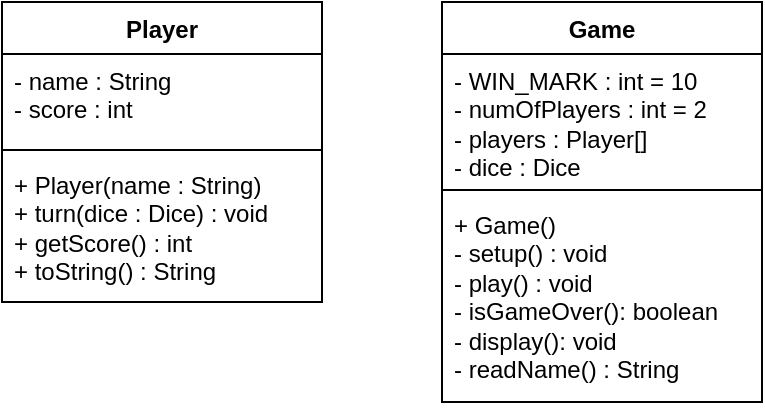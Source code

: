 <mxfile version="22.0.3" type="device">
  <diagram id="C5RBs43oDa-KdzZeNtuy" name="Page-1">
    <mxGraphModel dx="1026" dy="658" grid="1" gridSize="10" guides="1" tooltips="1" connect="1" arrows="1" fold="1" page="1" pageScale="1" pageWidth="827" pageHeight="1169" math="0" shadow="0">
      <root>
        <mxCell id="WIyWlLk6GJQsqaUBKTNV-0" />
        <mxCell id="WIyWlLk6GJQsqaUBKTNV-1" parent="WIyWlLk6GJQsqaUBKTNV-0" />
        <mxCell id="_WdAmN9U_jUC3MYKdjLs-29" value="Player" style="swimlane;fontStyle=1;align=center;verticalAlign=top;childLayout=stackLayout;horizontal=1;startSize=26;horizontalStack=0;resizeParent=1;resizeParentMax=0;resizeLast=0;collapsible=1;marginBottom=0;whiteSpace=wrap;html=1;" vertex="1" parent="WIyWlLk6GJQsqaUBKTNV-1">
          <mxGeometry x="90" y="110" width="160" height="150" as="geometry" />
        </mxCell>
        <mxCell id="_WdAmN9U_jUC3MYKdjLs-30" value="- name : String&lt;br&gt;- score : int" style="text;strokeColor=none;fillColor=none;align=left;verticalAlign=top;spacingLeft=4;spacingRight=4;overflow=hidden;rotatable=0;points=[[0,0.5],[1,0.5]];portConstraint=eastwest;whiteSpace=wrap;html=1;" vertex="1" parent="_WdAmN9U_jUC3MYKdjLs-29">
          <mxGeometry y="26" width="160" height="44" as="geometry" />
        </mxCell>
        <mxCell id="_WdAmN9U_jUC3MYKdjLs-31" value="" style="line;strokeWidth=1;fillColor=none;align=left;verticalAlign=middle;spacingTop=-1;spacingLeft=3;spacingRight=3;rotatable=0;labelPosition=right;points=[];portConstraint=eastwest;strokeColor=inherit;" vertex="1" parent="_WdAmN9U_jUC3MYKdjLs-29">
          <mxGeometry y="70" width="160" height="8" as="geometry" />
        </mxCell>
        <mxCell id="_WdAmN9U_jUC3MYKdjLs-32" value="+ Player(name :&amp;nbsp;String)&lt;br&gt;+ turn(dice : Dice) : void&lt;br&gt;+ getScore() : int&lt;br&gt;+ toString() : String" style="text;strokeColor=none;fillColor=none;align=left;verticalAlign=top;spacingLeft=4;spacingRight=4;overflow=hidden;rotatable=0;points=[[0,0.5],[1,0.5]];portConstraint=eastwest;whiteSpace=wrap;html=1;" vertex="1" parent="_WdAmN9U_jUC3MYKdjLs-29">
          <mxGeometry y="78" width="160" height="72" as="geometry" />
        </mxCell>
        <mxCell id="_WdAmN9U_jUC3MYKdjLs-33" value="Game" style="swimlane;fontStyle=1;align=center;verticalAlign=top;childLayout=stackLayout;horizontal=1;startSize=26;horizontalStack=0;resizeParent=1;resizeParentMax=0;resizeLast=0;collapsible=1;marginBottom=0;whiteSpace=wrap;html=1;" vertex="1" parent="WIyWlLk6GJQsqaUBKTNV-1">
          <mxGeometry x="310" y="110" width="160" height="200" as="geometry" />
        </mxCell>
        <mxCell id="_WdAmN9U_jUC3MYKdjLs-34" value="- WIN_MARK : int = 10&lt;br&gt;- numOfPlayers : int = 2&lt;br&gt;- players : Player[]&lt;br&gt;- dice : Dice" style="text;strokeColor=none;fillColor=none;align=left;verticalAlign=top;spacingLeft=4;spacingRight=4;overflow=hidden;rotatable=0;points=[[0,0.5],[1,0.5]];portConstraint=eastwest;whiteSpace=wrap;html=1;" vertex="1" parent="_WdAmN9U_jUC3MYKdjLs-33">
          <mxGeometry y="26" width="160" height="64" as="geometry" />
        </mxCell>
        <mxCell id="_WdAmN9U_jUC3MYKdjLs-35" value="" style="line;strokeWidth=1;fillColor=none;align=left;verticalAlign=middle;spacingTop=-1;spacingLeft=3;spacingRight=3;rotatable=0;labelPosition=right;points=[];portConstraint=eastwest;strokeColor=inherit;" vertex="1" parent="_WdAmN9U_jUC3MYKdjLs-33">
          <mxGeometry y="90" width="160" height="8" as="geometry" />
        </mxCell>
        <mxCell id="_WdAmN9U_jUC3MYKdjLs-36" value="+ Game()&lt;br&gt;- setup() : void&lt;br&gt;- play() : void&lt;br style=&quot;border-color: var(--border-color);&quot;&gt;- isGameOver(): boolean&lt;br&gt;- display(): void&lt;br&gt;- readName() : String" style="text;strokeColor=none;fillColor=none;align=left;verticalAlign=top;spacingLeft=4;spacingRight=4;overflow=hidden;rotatable=0;points=[[0,0.5],[1,0.5]];portConstraint=eastwest;whiteSpace=wrap;html=1;" vertex="1" parent="_WdAmN9U_jUC3MYKdjLs-33">
          <mxGeometry y="98" width="160" height="102" as="geometry" />
        </mxCell>
      </root>
    </mxGraphModel>
  </diagram>
</mxfile>
